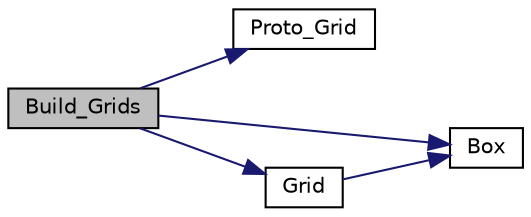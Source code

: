 digraph "Build_Grids"
{
  edge [fontname="Helvetica",fontsize="10",labelfontname="Helvetica",labelfontsize="10"];
  node [fontname="Helvetica",fontsize="10",shape=record];
  rankdir="LR";
  Node12 [label="Build_Grids",height=0.2,width=0.4,color="black", fillcolor="grey75", style="filled", fontcolor="black"];
  Node12 -> Node13 [color="midnightblue",fontsize="10",style="solid",fontname="Helvetica"];
  Node13 [label="Proto_Grid",height=0.2,width=0.4,color="black", fillcolor="white", style="filled",URL="$_image___recovery_8h.html#a52d1729c617ddfb9e7a33eaada2ab4cd"];
  Node12 -> Node14 [color="midnightblue",fontsize="10",style="solid",fontname="Helvetica"];
  Node14 [label="Box",height=0.2,width=0.4,color="black", fillcolor="white", style="filled",URL="$_image___recovery_8h.html#a9ee67c6f45f00d09b6b586c11e827271",tooltip="Find the box that p is in at level l. l=0 means only one cell. "];
  Node12 -> Node15 [color="midnightblue",fontsize="10",style="solid",fontname="Helvetica"];
  Node15 [label="Grid",height=0.2,width=0.4,color="black", fillcolor="white", style="filled",URL="$_image___recovery_8h.html#addb4e343985cdce1d690cb22d2d7b087"];
  Node15 -> Node14 [color="midnightblue",fontsize="10",style="solid",fontname="Helvetica"];
}
